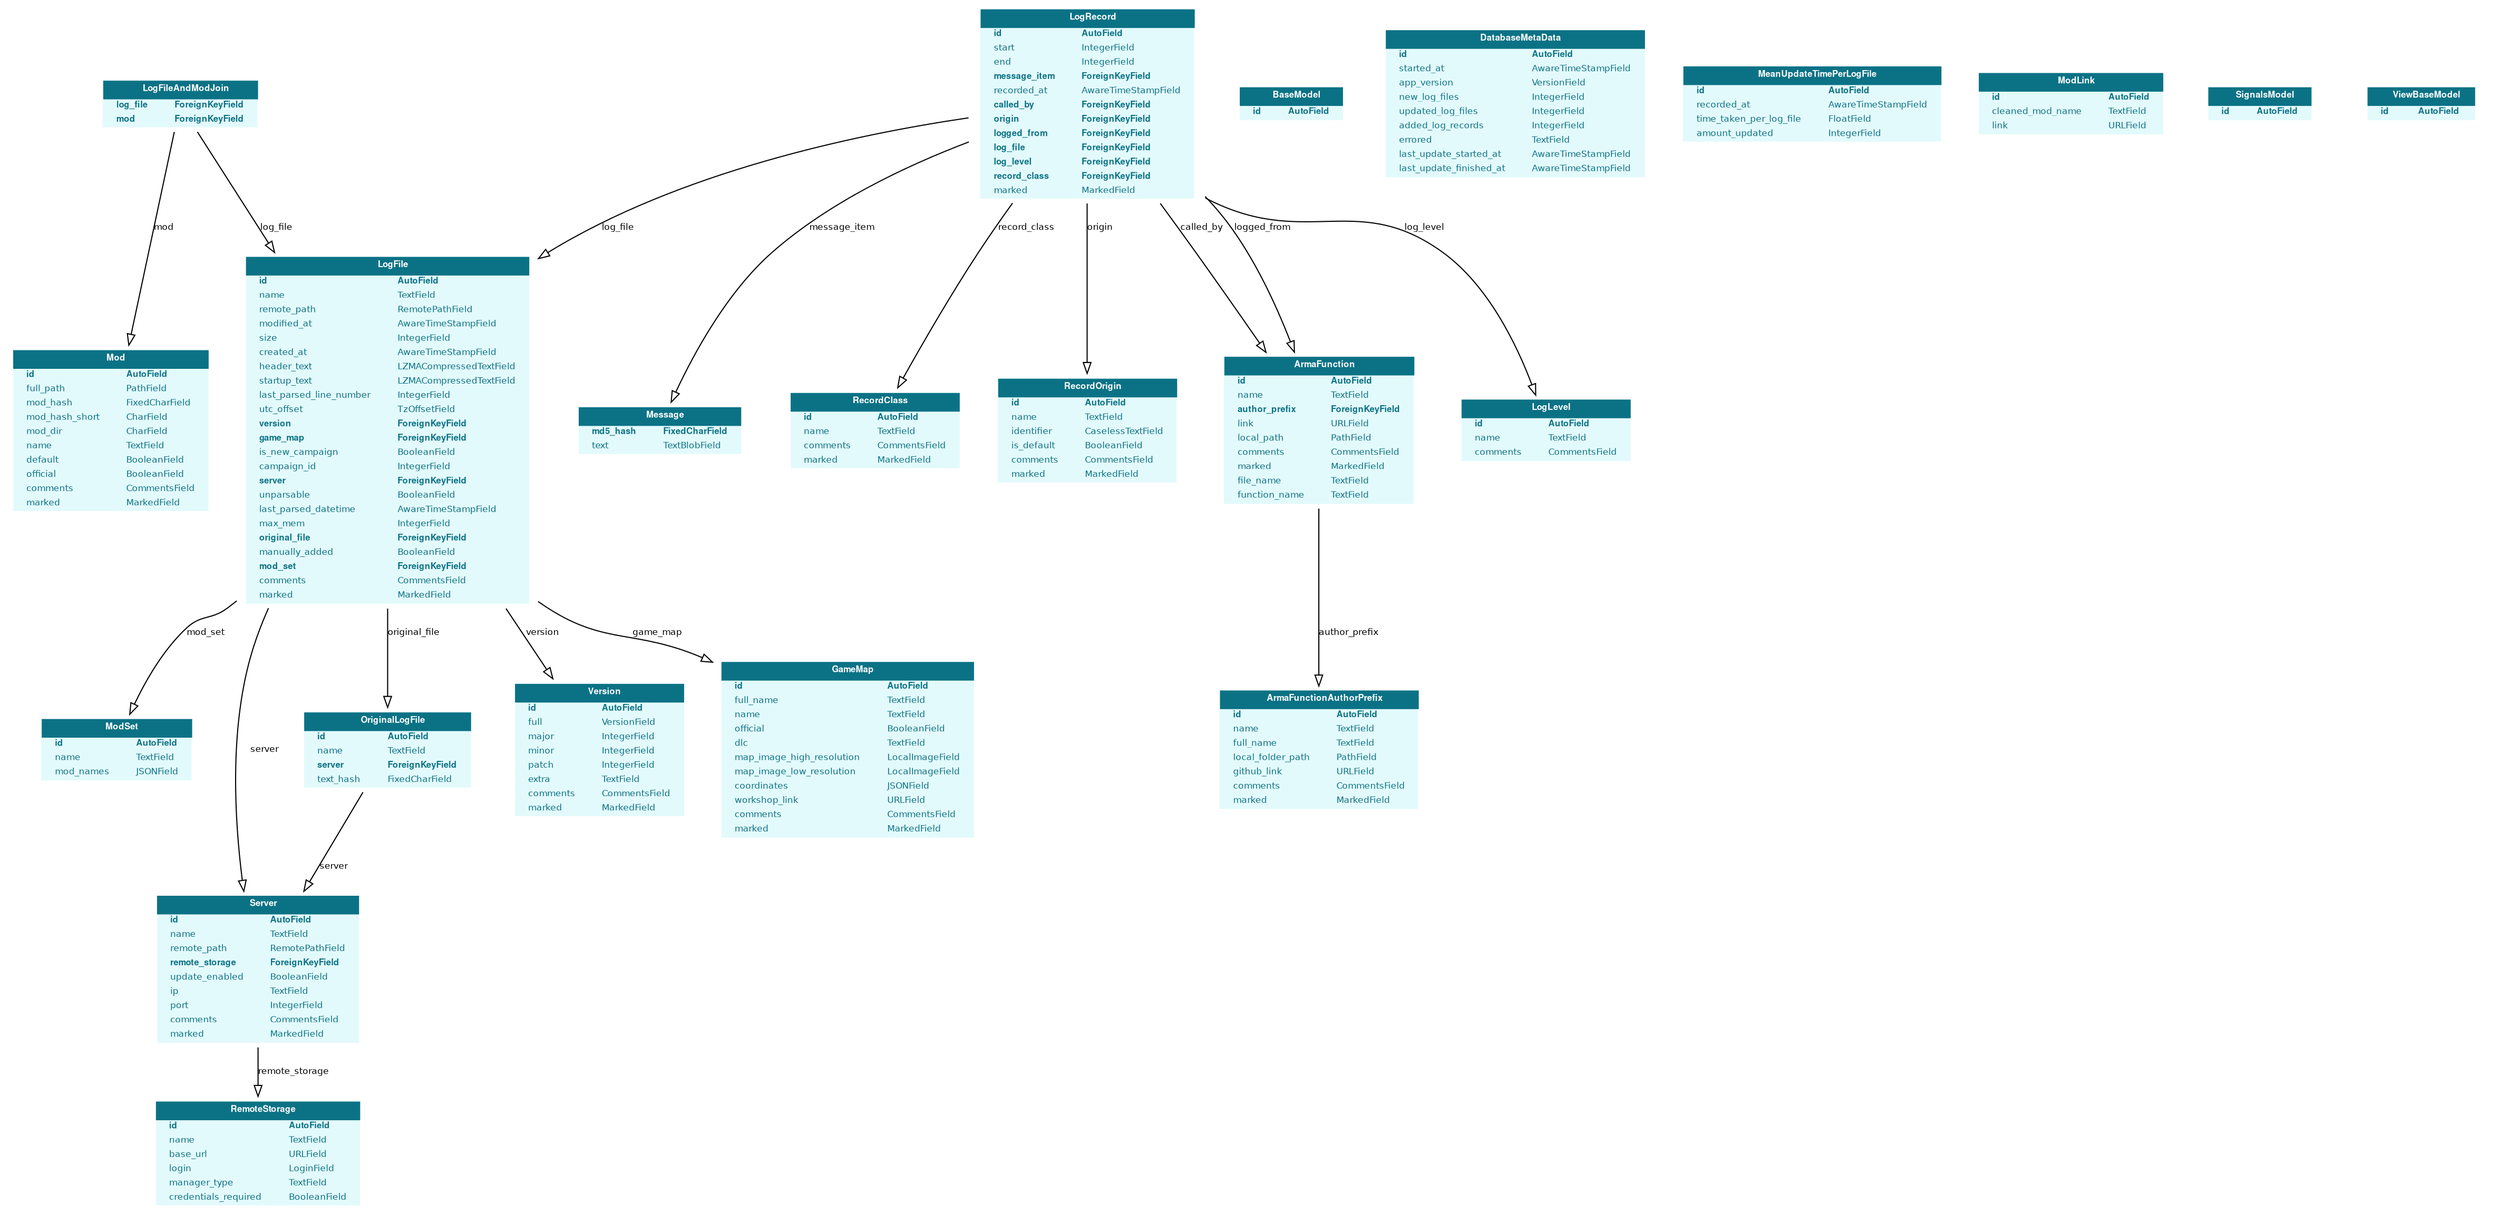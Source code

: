 digraph peewee_models {
	graph [bb="0,0,2175.5,1098",
		fontname=Helvetica,
		fontsize=8,
		splines=true
	];
	node [fontname=Helvetica,
		fontsize=8,
		label="\N",
		shape=plaintext
	];
	edge [fontname=Helvetica,
		fontsize=8
	];
	ArmaFunction	[height=1.9722,
		label=<
    <TABLE BGCOLOR="#e3fafc" BORDER="0" CELLBORDER="0" CELLSPACING="0">
    <TR><TD COLSPAN="2" CELLPADDING="4" ALIGN="CENTER" BGCOLOR="#0b7285">
    <FONT FACE="Helvetica Bold" COLOR="white">
    ArmaFunction
    </FONT></TD></TR>
    
    <TR><TD ALIGN="LEFT" BORDER="0">
    <FONT COLOR="#0b7285" FACE="Helvetica Bold">id</FONT>
    </TD><TD ALIGN="LEFT">
    <FONT COLOR="#0b7285" FACE="Helvetica Bold">AutoField</FONT>
    </TD></TR>
    <TR><TD ALIGN="LEFT" BORDER="0">
    <FONT COLOR="#0b7285" FACE="Helvetica">name</FONT>
    </TD><TD ALIGN="LEFT">
    <FONT COLOR="#0b7285" FACE="Helvetica">TextField</FONT>
    </TD></TR>
    <TR><TD ALIGN="LEFT" BORDER="0">
    <FONT COLOR="#0b7285" FACE="Helvetica Bold">author_prefix</FONT>
    </TD><TD ALIGN="LEFT">
    <FONT COLOR="#0b7285" FACE="Helvetica Bold">ForeignKeyField</FONT>
    </TD></TR>
    <TR><TD ALIGN="LEFT" BORDER="0">
    <FONT COLOR="#0b7285" FACE="Helvetica">link</FONT>
    </TD><TD ALIGN="LEFT">
    <FONT COLOR="#0b7285" FACE="Helvetica">URLField</FONT>
    </TD></TR>
    <TR><TD ALIGN="LEFT" BORDER="0">
    <FONT COLOR="#0b7285" FACE="Helvetica">local_path</FONT>
    </TD><TD ALIGN="LEFT">
    <FONT COLOR="#0b7285" FACE="Helvetica">PathField</FONT>
    </TD></TR>
    <TR><TD ALIGN="LEFT" BORDER="0">
    <FONT COLOR="#0b7285" FACE="Helvetica">comments</FONT>
    </TD><TD ALIGN="LEFT">
    <FONT COLOR="#0b7285" FACE="Helvetica">CommentsField</FONT>
    </TD></TR>
    <TR><TD ALIGN="LEFT" BORDER="0">
    <FONT COLOR="#0b7285" FACE="Helvetica">marked</FONT>
    </TD><TD ALIGN="LEFT">
    <FONT COLOR="#0b7285" FACE="Helvetica">MarkedField</FONT>
    </TD></TR>
    <TR><TD ALIGN="LEFT" BORDER="0">
    <FONT COLOR="#0b7285" FACE="Helvetica">file_name</FONT>
    </TD><TD ALIGN="LEFT">
    <FONT COLOR="#0b7285" FACE="Helvetica">TextField</FONT>
    </TD></TR>
    <TR><TD ALIGN="LEFT" BORDER="0">
    <FONT COLOR="#0b7285" FACE="Helvetica">function_name</FONT>
    </TD><TD ALIGN="LEFT">
    <FONT COLOR="#0b7285" FACE="Helvetica">TextField</FONT>
    </TD></TR>
    </TABLE>
>,
		pos="1140,710",
		width=2.875];
	ArmaFunctionAuthorPrefix	[height=1.6111,
		label=<
    <TABLE BGCOLOR="#e3fafc" BORDER="0" CELLBORDER="0" CELLSPACING="0">
    <TR><TD COLSPAN="2" CELLPADDING="4" ALIGN="CENTER" BGCOLOR="#0b7285">
    <FONT FACE="Helvetica Bold" COLOR="white">
    ArmaFunctionAuthorPrefix
    </FONT></TD></TR>
    
    <TR><TD ALIGN="LEFT" BORDER="0">
    <FONT COLOR="#0b7285" FACE="Helvetica Bold">id</FONT>
    </TD><TD ALIGN="LEFT">
    <FONT COLOR="#0b7285" FACE="Helvetica Bold">AutoField</FONT>
    </TD></TR>
    <TR><TD ALIGN="LEFT" BORDER="0">
    <FONT COLOR="#0b7285" FACE="Helvetica">name</FONT>
    </TD><TD ALIGN="LEFT">
    <FONT COLOR="#0b7285" FACE="Helvetica">TextField</FONT>
    </TD></TR>
    <TR><TD ALIGN="LEFT" BORDER="0">
    <FONT COLOR="#0b7285" FACE="Helvetica">full_name</FONT>
    </TD><TD ALIGN="LEFT">
    <FONT COLOR="#0b7285" FACE="Helvetica">TextField</FONT>
    </TD></TR>
    <TR><TD ALIGN="LEFT" BORDER="0">
    <FONT COLOR="#0b7285" FACE="Helvetica">local_folder_path</FONT>
    </TD><TD ALIGN="LEFT">
    <FONT COLOR="#0b7285" FACE="Helvetica">PathField</FONT>
    </TD></TR>
    <TR><TD ALIGN="LEFT" BORDER="0">
    <FONT COLOR="#0b7285" FACE="Helvetica">github_link</FONT>
    </TD><TD ALIGN="LEFT">
    <FONT COLOR="#0b7285" FACE="Helvetica">URLField</FONT>
    </TD></TR>
    <TR><TD ALIGN="LEFT" BORDER="0">
    <FONT COLOR="#0b7285" FACE="Helvetica">comments</FONT>
    </TD><TD ALIGN="LEFT">
    <FONT COLOR="#0b7285" FACE="Helvetica">CommentsField</FONT>
    </TD></TR>
    <TR><TD ALIGN="LEFT" BORDER="0">
    <FONT COLOR="#0b7285" FACE="Helvetica">marked</FONT>
    </TD><TD ALIGN="LEFT">
    <FONT COLOR="#0b7285" FACE="Helvetica">MarkedField</FONT>
    </TD></TR>
    </TABLE>
>,
		pos="1140,419",
		width=2.5556];
	ArmaFunction -> ArmaFunctionAuthorPrefix	[arrowhead=empty,
		arrowtail=none,
		dir=both,
		label=author_prefix,
		lp="1164.5,525.5",
		pos="e,1140,477.04 1140,638.67 1140,592.54 1140,532.57 1140,487.1"];
	BaseModel	[height=0.52778,
		label=<
    <TABLE BGCOLOR="#e3fafc" BORDER="0" CELLBORDER="0" CELLSPACING="0">
    <TR><TD COLSPAN="2" CELLPADDING="4" ALIGN="CENTER" BGCOLOR="#0b7285">
    <FONT FACE="Helvetica Bold" COLOR="white">
    BaseModel
    </FONT></TD></TR>
    
    <TR><TD ALIGN="LEFT" BORDER="0">
    <FONT COLOR="#0b7285" FACE="Helvetica Bold">id</FONT>
    </TD><TD ALIGN="LEFT">
    <FONT COLOR="#0b7285" FACE="Helvetica Bold">AutoField</FONT>
    </TD></TR>
    </TABLE>
>,
		pos="1120,1007.5",
		width=1.6667];
	DatabaseMetaData	[height=1.9722,
		label=<
    <TABLE BGCOLOR="#e3fafc" BORDER="0" CELLBORDER="0" CELLSPACING="0">
    <TR><TD COLSPAN="2" CELLPADDING="4" ALIGN="CENTER" BGCOLOR="#0b7285">
    <FONT FACE="Helvetica Bold" COLOR="white">
    DatabaseMetaData
    </FONT></TD></TR>
    
    <TR><TD ALIGN="LEFT" BORDER="0">
    <FONT COLOR="#0b7285" FACE="Helvetica Bold">id</FONT>
    </TD><TD ALIGN="LEFT">
    <FONT COLOR="#0b7285" FACE="Helvetica Bold">AutoField</FONT>
    </TD></TR>
    <TR><TD ALIGN="LEFT" BORDER="0">
    <FONT COLOR="#0b7285" FACE="Helvetica">started_at</FONT>
    </TD><TD ALIGN="LEFT">
    <FONT COLOR="#0b7285" FACE="Helvetica">AwareTimeStampField</FONT>
    </TD></TR>
    <TR><TD ALIGN="LEFT" BORDER="0">
    <FONT COLOR="#0b7285" FACE="Helvetica">app_version</FONT>
    </TD><TD ALIGN="LEFT">
    <FONT COLOR="#0b7285" FACE="Helvetica">VersionField</FONT>
    </TD></TR>
    <TR><TD ALIGN="LEFT" BORDER="0">
    <FONT COLOR="#0b7285" FACE="Helvetica">new_log_files</FONT>
    </TD><TD ALIGN="LEFT">
    <FONT COLOR="#0b7285" FACE="Helvetica">IntegerField</FONT>
    </TD></TR>
    <TR><TD ALIGN="LEFT" BORDER="0">
    <FONT COLOR="#0b7285" FACE="Helvetica">updated_log_files</FONT>
    </TD><TD ALIGN="LEFT">
    <FONT COLOR="#0b7285" FACE="Helvetica">IntegerField</FONT>
    </TD></TR>
    <TR><TD ALIGN="LEFT" BORDER="0">
    <FONT COLOR="#0b7285" FACE="Helvetica">added_log_records</FONT>
    </TD><TD ALIGN="LEFT">
    <FONT COLOR="#0b7285" FACE="Helvetica">IntegerField</FONT>
    </TD></TR>
    <TR><TD ALIGN="LEFT" BORDER="0">
    <FONT COLOR="#0b7285" FACE="Helvetica">errored</FONT>
    </TD><TD ALIGN="LEFT">
    <FONT COLOR="#0b7285" FACE="Helvetica">TextField</FONT>
    </TD></TR>
    <TR><TD ALIGN="LEFT" BORDER="0">
    <FONT COLOR="#0b7285" FACE="Helvetica">last_update_started_at</FONT>
    </TD><TD ALIGN="LEFT">
    <FONT COLOR="#0b7285" FACE="Helvetica">AwareTimeStampField</FONT>
    </TD></TR>
    <TR><TD ALIGN="LEFT" BORDER="0">
    <FONT COLOR="#0b7285" FACE="Helvetica">last_update_finished_at</FONT>
    </TD><TD ALIGN="LEFT">
    <FONT COLOR="#0b7285" FACE="Helvetica">AwareTimeStampField</FONT>
    </TD></TR>
    </TABLE>
>,
		pos="1315,1007.5",
		width=3.2361];
	GameMap	[height=2.3333,
		label=<
    <TABLE BGCOLOR="#e3fafc" BORDER="0" CELLBORDER="0" CELLSPACING="0">
    <TR><TD COLSPAN="2" CELLPADDING="4" ALIGN="CENTER" BGCOLOR="#0b7285">
    <FONT FACE="Helvetica Bold" COLOR="white">
    GameMap
    </FONT></TD></TR>
    
    <TR><TD ALIGN="LEFT" BORDER="0">
    <FONT COLOR="#0b7285" FACE="Helvetica Bold">id</FONT>
    </TD><TD ALIGN="LEFT">
    <FONT COLOR="#0b7285" FACE="Helvetica Bold">AutoField</FONT>
    </TD></TR>
    <TR><TD ALIGN="LEFT" BORDER="0">
    <FONT COLOR="#0b7285" FACE="Helvetica">full_name</FONT>
    </TD><TD ALIGN="LEFT">
    <FONT COLOR="#0b7285" FACE="Helvetica">TextField</FONT>
    </TD></TR>
    <TR><TD ALIGN="LEFT" BORDER="0">
    <FONT COLOR="#0b7285" FACE="Helvetica">name</FONT>
    </TD><TD ALIGN="LEFT">
    <FONT COLOR="#0b7285" FACE="Helvetica">TextField</FONT>
    </TD></TR>
    <TR><TD ALIGN="LEFT" BORDER="0">
    <FONT COLOR="#0b7285" FACE="Helvetica">official</FONT>
    </TD><TD ALIGN="LEFT">
    <FONT COLOR="#0b7285" FACE="Helvetica">BooleanField</FONT>
    </TD></TR>
    <TR><TD ALIGN="LEFT" BORDER="0">
    <FONT COLOR="#0b7285" FACE="Helvetica">dlc</FONT>
    </TD><TD ALIGN="LEFT">
    <FONT COLOR="#0b7285" FACE="Helvetica">TextField</FONT>
    </TD></TR>
    <TR><TD ALIGN="LEFT" BORDER="0">
    <FONT COLOR="#0b7285" FACE="Helvetica">map_image_high_resolution</FONT>
    </TD><TD ALIGN="LEFT">
    <FONT COLOR="#0b7285" FACE="Helvetica">LocalImageField</FONT>
    </TD></TR>
    <TR><TD ALIGN="LEFT" BORDER="0">
    <FONT COLOR="#0b7285" FACE="Helvetica">map_image_low_resolution</FONT>
    </TD><TD ALIGN="LEFT">
    <FONT COLOR="#0b7285" FACE="Helvetica">LocalImageField</FONT>
    </TD></TR>
    <TR><TD ALIGN="LEFT" BORDER="0">
    <FONT COLOR="#0b7285" FACE="Helvetica">coordinates</FONT>
    </TD><TD ALIGN="LEFT">
    <FONT COLOR="#0b7285" FACE="Helvetica">JSONField</FONT>
    </TD></TR>
    <TR><TD ALIGN="LEFT" BORDER="0">
    <FONT COLOR="#0b7285" FACE="Helvetica">workshop_link</FONT>
    </TD><TD ALIGN="LEFT">
    <FONT COLOR="#0b7285" FACE="Helvetica">URLField</FONT>
    </TD></TR>
    <TR><TD ALIGN="LEFT" BORDER="0">
    <FONT COLOR="#0b7285" FACE="Helvetica">comments</FONT>
    </TD><TD ALIGN="LEFT">
    <FONT COLOR="#0b7285" FACE="Helvetica">CommentsField</FONT>
    </TD></TR>
    <TR><TD ALIGN="LEFT" BORDER="0">
    <FONT COLOR="#0b7285" FACE="Helvetica">marked</FONT>
    </TD><TD ALIGN="LEFT">
    <FONT COLOR="#0b7285" FACE="Helvetica">MarkedField</FONT>
    </TD></TR>
    </TABLE>
>,
		pos="719,419",
		width=3.0833];
	LogFile	[height=4.5,
		label=<
    <TABLE BGCOLOR="#e3fafc" BORDER="0" CELLBORDER="0" CELLSPACING="0">
    <TR><TD COLSPAN="2" CELLPADDING="4" ALIGN="CENTER" BGCOLOR="#0b7285">
    <FONT FACE="Helvetica Bold" COLOR="white">
    LogFile
    </FONT></TD></TR>
    
    <TR><TD ALIGN="LEFT" BORDER="0">
    <FONT COLOR="#0b7285" FACE="Helvetica Bold">id</FONT>
    </TD><TD ALIGN="LEFT">
    <FONT COLOR="#0b7285" FACE="Helvetica Bold">AutoField</FONT>
    </TD></TR>
    <TR><TD ALIGN="LEFT" BORDER="0">
    <FONT COLOR="#0b7285" FACE="Helvetica">name</FONT>
    </TD><TD ALIGN="LEFT">
    <FONT COLOR="#0b7285" FACE="Helvetica">TextField</FONT>
    </TD></TR>
    <TR><TD ALIGN="LEFT" BORDER="0">
    <FONT COLOR="#0b7285" FACE="Helvetica">remote_path</FONT>
    </TD><TD ALIGN="LEFT">
    <FONT COLOR="#0b7285" FACE="Helvetica">RemotePathField</FONT>
    </TD></TR>
    <TR><TD ALIGN="LEFT" BORDER="0">
    <FONT COLOR="#0b7285" FACE="Helvetica">modified_at</FONT>
    </TD><TD ALIGN="LEFT">
    <FONT COLOR="#0b7285" FACE="Helvetica">AwareTimeStampField</FONT>
    </TD></TR>
    <TR><TD ALIGN="LEFT" BORDER="0">
    <FONT COLOR="#0b7285" FACE="Helvetica">size</FONT>
    </TD><TD ALIGN="LEFT">
    <FONT COLOR="#0b7285" FACE="Helvetica">IntegerField</FONT>
    </TD></TR>
    <TR><TD ALIGN="LEFT" BORDER="0">
    <FONT COLOR="#0b7285" FACE="Helvetica">created_at</FONT>
    </TD><TD ALIGN="LEFT">
    <FONT COLOR="#0b7285" FACE="Helvetica">AwareTimeStampField</FONT>
    </TD></TR>
    <TR><TD ALIGN="LEFT" BORDER="0">
    <FONT COLOR="#0b7285" FACE="Helvetica">header_text</FONT>
    </TD><TD ALIGN="LEFT">
    <FONT COLOR="#0b7285" FACE="Helvetica">LZMACompressedTextField</FONT>
    </TD></TR>
    <TR><TD ALIGN="LEFT" BORDER="0">
    <FONT COLOR="#0b7285" FACE="Helvetica">startup_text</FONT>
    </TD><TD ALIGN="LEFT">
    <FONT COLOR="#0b7285" FACE="Helvetica">LZMACompressedTextField</FONT>
    </TD></TR>
    <TR><TD ALIGN="LEFT" BORDER="0">
    <FONT COLOR="#0b7285" FACE="Helvetica">last_parsed_line_number</FONT>
    </TD><TD ALIGN="LEFT">
    <FONT COLOR="#0b7285" FACE="Helvetica">IntegerField</FONT>
    </TD></TR>
    <TR><TD ALIGN="LEFT" BORDER="0">
    <FONT COLOR="#0b7285" FACE="Helvetica">utc_offset</FONT>
    </TD><TD ALIGN="LEFT">
    <FONT COLOR="#0b7285" FACE="Helvetica">TzOffsetField</FONT>
    </TD></TR>
    <TR><TD ALIGN="LEFT" BORDER="0">
    <FONT COLOR="#0b7285" FACE="Helvetica Bold">version</FONT>
    </TD><TD ALIGN="LEFT">
    <FONT COLOR="#0b7285" FACE="Helvetica Bold">ForeignKeyField</FONT>
    </TD></TR>
    <TR><TD ALIGN="LEFT" BORDER="0">
    <FONT COLOR="#0b7285" FACE="Helvetica Bold">game_map</FONT>
    </TD><TD ALIGN="LEFT">
    <FONT COLOR="#0b7285" FACE="Helvetica Bold">ForeignKeyField</FONT>
    </TD></TR>
    <TR><TD ALIGN="LEFT" BORDER="0">
    <FONT COLOR="#0b7285" FACE="Helvetica">is_new_campaign</FONT>
    </TD><TD ALIGN="LEFT">
    <FONT COLOR="#0b7285" FACE="Helvetica">BooleanField</FONT>
    </TD></TR>
    <TR><TD ALIGN="LEFT" BORDER="0">
    <FONT COLOR="#0b7285" FACE="Helvetica">campaign_id</FONT>
    </TD><TD ALIGN="LEFT">
    <FONT COLOR="#0b7285" FACE="Helvetica">IntegerField</FONT>
    </TD></TR>
    <TR><TD ALIGN="LEFT" BORDER="0">
    <FONT COLOR="#0b7285" FACE="Helvetica Bold">server</FONT>
    </TD><TD ALIGN="LEFT">
    <FONT COLOR="#0b7285" FACE="Helvetica Bold">ForeignKeyField</FONT>
    </TD></TR>
    <TR><TD ALIGN="LEFT" BORDER="0">
    <FONT COLOR="#0b7285" FACE="Helvetica">unparsable</FONT>
    </TD><TD ALIGN="LEFT">
    <FONT COLOR="#0b7285" FACE="Helvetica">BooleanField</FONT>
    </TD></TR>
    <TR><TD ALIGN="LEFT" BORDER="0">
    <FONT COLOR="#0b7285" FACE="Helvetica">last_parsed_datetime</FONT>
    </TD><TD ALIGN="LEFT">
    <FONT COLOR="#0b7285" FACE="Helvetica">AwareTimeStampField</FONT>
    </TD></TR>
    <TR><TD ALIGN="LEFT" BORDER="0">
    <FONT COLOR="#0b7285" FACE="Helvetica">max_mem</FONT>
    </TD><TD ALIGN="LEFT">
    <FONT COLOR="#0b7285" FACE="Helvetica">IntegerField</FONT>
    </TD></TR>
    <TR><TD ALIGN="LEFT" BORDER="0">
    <FONT COLOR="#0b7285" FACE="Helvetica Bold">original_file</FONT>
    </TD><TD ALIGN="LEFT">
    <FONT COLOR="#0b7285" FACE="Helvetica Bold">ForeignKeyField</FONT>
    </TD></TR>
    <TR><TD ALIGN="LEFT" BORDER="0">
    <FONT COLOR="#0b7285" FACE="Helvetica">manually_added</FONT>
    </TD><TD ALIGN="LEFT">
    <FONT COLOR="#0b7285" FACE="Helvetica">BooleanField</FONT>
    </TD></TR>
    <TR><TD ALIGN="LEFT" BORDER="0">
    <FONT COLOR="#0b7285" FACE="Helvetica Bold">mod_set</FONT>
    </TD><TD ALIGN="LEFT">
    <FONT COLOR="#0b7285" FACE="Helvetica Bold">ForeignKeyField</FONT>
    </TD></TR>
    <TR><TD ALIGN="LEFT" BORDER="0">
    <FONT COLOR="#0b7285" FACE="Helvetica">comments</FONT>
    </TD><TD ALIGN="LEFT">
    <FONT COLOR="#0b7285" FACE="Helvetica">CommentsField</FONT>
    </TD></TR>
    <TR><TD ALIGN="LEFT" BORDER="0">
    <FONT COLOR="#0b7285" FACE="Helvetica">marked</FONT>
    </TD><TD ALIGN="LEFT">
    <FONT COLOR="#0b7285" FACE="Helvetica">MarkedField</FONT>
    </TD></TR>
    </TABLE>
>,
		pos="326,710",
		width=3.5417];
	LogFile -> GameMap	[arrowhead=empty,
		arrowtail=none,
		dir=both,
		label=game_map,
		lp="560,525.5",
		pos="e,607.86,498.41 453.51,554.73 456.64,552.4 459.8,550.15 463,548 513.23,514.17 539.39,529.68 598.49,502.88"];
	ModSet	[height=0.88889,
		label=<
    <TABLE BGCOLOR="#e3fafc" BORDER="0" CELLBORDER="0" CELLSPACING="0">
    <TR><TD COLSPAN="2" CELLPADDING="4" ALIGN="CENTER" BGCOLOR="#0b7285">
    <FONT FACE="Helvetica Bold" COLOR="white">
    ModSet
    </FONT></TD></TR>
    
    <TR><TD ALIGN="LEFT" BORDER="0">
    <FONT COLOR="#0b7285" FACE="Helvetica Bold">id</FONT>
    </TD><TD ALIGN="LEFT">
    <FONT COLOR="#0b7285" FACE="Helvetica Bold">AutoField</FONT>
    </TD></TR>
    <TR><TD ALIGN="LEFT" BORDER="0">
    <FONT COLOR="#0b7285" FACE="Helvetica">name</FONT>
    </TD><TD ALIGN="LEFT">
    <FONT COLOR="#0b7285" FACE="Helvetica">TextField</FONT>
    </TD></TR>
    <TR><TD ALIGN="LEFT" BORDER="0">
    <FONT COLOR="#0b7285" FACE="Helvetica">mod_names</FONT>
    </TD><TD ALIGN="LEFT">
    <FONT COLOR="#0b7285" FACE="Helvetica">JSONField</FONT>
    </TD></TR>
    </TABLE>
>,
		pos="80,419",
		width=2.1389];
	LogFile -> ModSet	[arrowhead=empty,
		arrowtail=none,
		dir=both,
		label=mod_set,
		lp="163.5,525.5",
		pos="e,92.936,451.07 198.2,555.14 195.16,552.68 192.09,550.3 189,548 173.03,536.12 163.02,543.05 148,530 126.1,510.97 108.99,483.13 97.407,\
460.22"];
	OriginalLogFile	[height=1.0694,
		label=<
    <TABLE BGCOLOR="#e3fafc" BORDER="0" CELLBORDER="0" CELLSPACING="0">
    <TR><TD COLSPAN="2" CELLPADDING="4" ALIGN="CENTER" BGCOLOR="#0b7285">
    <FONT FACE="Helvetica Bold" COLOR="white">
    OriginalLogFile
    </FONT></TD></TR>
    
    <TR><TD ALIGN="LEFT" BORDER="0">
    <FONT COLOR="#0b7285" FACE="Helvetica Bold">id</FONT>
    </TD><TD ALIGN="LEFT">
    <FONT COLOR="#0b7285" FACE="Helvetica Bold">AutoField</FONT>
    </TD></TR>
    <TR><TD ALIGN="LEFT" BORDER="0">
    <FONT COLOR="#0b7285" FACE="Helvetica">name</FONT>
    </TD><TD ALIGN="LEFT">
    <FONT COLOR="#0b7285" FACE="Helvetica">TextField</FONT>
    </TD></TR>
    <TR><TD ALIGN="LEFT" BORDER="0">
    <FONT COLOR="#0b7285" FACE="Helvetica Bold">server</FONT>
    </TD><TD ALIGN="LEFT">
    <FONT COLOR="#0b7285" FACE="Helvetica Bold">ForeignKeyField</FONT>
    </TD></TR>
    <TR><TD ALIGN="LEFT" BORDER="0">
    <FONT COLOR="#0b7285" FACE="Helvetica">text_hash</FONT>
    </TD><TD ALIGN="LEFT">
    <FONT COLOR="#0b7285" FACE="Helvetica">FixedCharField</FONT>
    </TD></TR>
    </TABLE>
>,
		pos="326,419",
		width=2.5];
	LogFile -> OriginalLogFile	[arrowhead=empty,
		arrowtail=none,
		dir=both,
		label=original_file,
		lp="346.5,525.5",
		pos="e,326,457.6 326,547.6 326,518.47 326,490.27 326,467.82"];
	Server	[height=1.9722,
		label=<
    <TABLE BGCOLOR="#e3fafc" BORDER="0" CELLBORDER="0" CELLSPACING="0">
    <TR><TD COLSPAN="2" CELLPADDING="4" ALIGN="CENTER" BGCOLOR="#0b7285">
    <FONT FACE="Helvetica Bold" COLOR="white">
    Server
    </FONT></TD></TR>
    
    <TR><TD ALIGN="LEFT" BORDER="0">
    <FONT COLOR="#0b7285" FACE="Helvetica Bold">id</FONT>
    </TD><TD ALIGN="LEFT">
    <FONT COLOR="#0b7285" FACE="Helvetica Bold">AutoField</FONT>
    </TD></TR>
    <TR><TD ALIGN="LEFT" BORDER="0">
    <FONT COLOR="#0b7285" FACE="Helvetica">name</FONT>
    </TD><TD ALIGN="LEFT">
    <FONT COLOR="#0b7285" FACE="Helvetica">TextField</FONT>
    </TD></TR>
    <TR><TD ALIGN="LEFT" BORDER="0">
    <FONT COLOR="#0b7285" FACE="Helvetica">remote_path</FONT>
    </TD><TD ALIGN="LEFT">
    <FONT COLOR="#0b7285" FACE="Helvetica">RemotePathField</FONT>
    </TD></TR>
    <TR><TD ALIGN="LEFT" BORDER="0">
    <FONT COLOR="#0b7285" FACE="Helvetica Bold">remote_storage</FONT>
    </TD><TD ALIGN="LEFT">
    <FONT COLOR="#0b7285" FACE="Helvetica Bold">ForeignKeyField</FONT>
    </TD></TR>
    <TR><TD ALIGN="LEFT" BORDER="0">
    <FONT COLOR="#0b7285" FACE="Helvetica">update_enabled</FONT>
    </TD><TD ALIGN="LEFT">
    <FONT COLOR="#0b7285" FACE="Helvetica">BooleanField</FONT>
    </TD></TR>
    <TR><TD ALIGN="LEFT" BORDER="0">
    <FONT COLOR="#0b7285" FACE="Helvetica">ip</FONT>
    </TD><TD ALIGN="LEFT">
    <FONT COLOR="#0b7285" FACE="Helvetica">TextField</FONT>
    </TD></TR>
    <TR><TD ALIGN="LEFT" BORDER="0">
    <FONT COLOR="#0b7285" FACE="Helvetica">port</FONT>
    </TD><TD ALIGN="LEFT">
    <FONT COLOR="#0b7285" FACE="Helvetica">IntegerField</FONT>
    </TD></TR>
    <TR><TD ALIGN="LEFT" BORDER="0">
    <FONT COLOR="#0b7285" FACE="Helvetica">comments</FONT>
    </TD><TD ALIGN="LEFT">
    <FONT COLOR="#0b7285" FACE="Helvetica">CommentsField</FONT>
    </TD></TR>
    <TR><TD ALIGN="LEFT" BORDER="0">
    <FONT COLOR="#0b7285" FACE="Helvetica">marked</FONT>
    </TD><TD ALIGN="LEFT">
    <FONT COLOR="#0b7285" FACE="Helvetica">MarkedField</FONT>
    </TD></TR>
    </TABLE>
>,
		pos="209,219",
		width=3.0417];
	LogFile -> Server	[arrowhead=empty,
		arrowtail=none,
		dir=both,
		label=server,
		lp="214.5,419",
		pos="e,196.08,290.01 218.36,547.93 211.81,533.17 206.19,518.08 202,503 183.51,436.44 187.44,357.65 194.74,300.13"];
	Version	[height=1.7917,
		label=<
    <TABLE BGCOLOR="#e3fafc" BORDER="0" CELLBORDER="0" CELLSPACING="0">
    <TR><TD COLSPAN="2" CELLPADDING="4" ALIGN="CENTER" BGCOLOR="#0b7285">
    <FONT FACE="Helvetica Bold" COLOR="white">
    Version
    </FONT></TD></TR>
    
    <TR><TD ALIGN="LEFT" BORDER="0">
    <FONT COLOR="#0b7285" FACE="Helvetica Bold">id</FONT>
    </TD><TD ALIGN="LEFT">
    <FONT COLOR="#0b7285" FACE="Helvetica Bold">AutoField</FONT>
    </TD></TR>
    <TR><TD ALIGN="LEFT" BORDER="0">
    <FONT COLOR="#0b7285" FACE="Helvetica">full</FONT>
    </TD><TD ALIGN="LEFT">
    <FONT COLOR="#0b7285" FACE="Helvetica">VersionField</FONT>
    </TD></TR>
    <TR><TD ALIGN="LEFT" BORDER="0">
    <FONT COLOR="#0b7285" FACE="Helvetica">major</FONT>
    </TD><TD ALIGN="LEFT">
    <FONT COLOR="#0b7285" FACE="Helvetica">IntegerField</FONT>
    </TD></TR>
    <TR><TD ALIGN="LEFT" BORDER="0">
    <FONT COLOR="#0b7285" FACE="Helvetica">minor</FONT>
    </TD><TD ALIGN="LEFT">
    <FONT COLOR="#0b7285" FACE="Helvetica">IntegerField</FONT>
    </TD></TR>
    <TR><TD ALIGN="LEFT" BORDER="0">
    <FONT COLOR="#0b7285" FACE="Helvetica">patch</FONT>
    </TD><TD ALIGN="LEFT">
    <FONT COLOR="#0b7285" FACE="Helvetica">IntegerField</FONT>
    </TD></TR>
    <TR><TD ALIGN="LEFT" BORDER="0">
    <FONT COLOR="#0b7285" FACE="Helvetica">extra</FONT>
    </TD><TD ALIGN="LEFT">
    <FONT COLOR="#0b7285" FACE="Helvetica">TextField</FONT>
    </TD></TR>
    <TR><TD ALIGN="LEFT" BORDER="0">
    <FONT COLOR="#0b7285" FACE="Helvetica">comments</FONT>
    </TD><TD ALIGN="LEFT">
    <FONT COLOR="#0b7285" FACE="Helvetica">CommentsField</FONT>
    </TD></TR>
    <TR><TD ALIGN="LEFT" BORDER="0">
    <FONT COLOR="#0b7285" FACE="Helvetica">marked</FONT>
    </TD><TD ALIGN="LEFT">
    <FONT COLOR="#0b7285" FACE="Helvetica">MarkedField</FONT>
    </TD></TR>
    </TABLE>
>,
		pos="512,419",
		width=2.1667];
	LogFile -> Version	[arrowhead=empty,
		arrowtail=none,
		dir=both,
		label=version,
		lp="461,525.5",
		pos="e,471.03,483.66 429.88,547.6 442.28,528.33 454.42,509.47 465.4,492.41"];
	LogFileAndModJoin	[height=0.70833,
		label=<
    <TABLE BGCOLOR="#e3fafc" BORDER="0" CELLBORDER="0" CELLSPACING="0">
    <TR><TD COLSPAN="2" CELLPADDING="4" ALIGN="CENTER" BGCOLOR="#0b7285">
    <FONT FACE="Helvetica Bold" COLOR="white">
    LogFileAndModJoin
    </FONT></TD></TR>
    
    <TR><TD ALIGN="LEFT" BORDER="0">
    <FONT COLOR="#0b7285" FACE="Helvetica Bold">log_file</FONT>
    </TD><TD ALIGN="LEFT">
    <FONT COLOR="#0b7285" FACE="Helvetica Bold">ForeignKeyField</FONT>
    </TD></TR>
    <TR><TD ALIGN="LEFT" BORDER="0">
    <FONT COLOR="#0b7285" FACE="Helvetica Bold">mod</FONT>
    </TD><TD ALIGN="LEFT">
    <FONT COLOR="#0b7285" FACE="Helvetica Bold">ForeignKeyField</FONT>
    </TD></TR>
    </TABLE>
>,
		pos="185,1007.5",
		width=2.4861];
	LogFileAndModJoin -> LogFile	[arrowhead=empty,
		arrowtail=none,
		dir=both,
		label=log_file,
		lp="252,894.5",
		pos="e,249.17,872.02 196.78,981.81 207.98,958.34 225.89,920.81 244.85,881.07"];
	Mod	[height=2.1528,
		label=<
    <TABLE BGCOLOR="#e3fafc" BORDER="0" CELLBORDER="0" CELLSPACING="0">
    <TR><TD COLSPAN="2" CELLPADDING="4" ALIGN="CENTER" BGCOLOR="#0b7285">
    <FONT FACE="Helvetica Bold" COLOR="white">
    Mod
    </FONT></TD></TR>
    
    <TR><TD ALIGN="LEFT" BORDER="0">
    <FONT COLOR="#0b7285" FACE="Helvetica Bold">id</FONT>
    </TD><TD ALIGN="LEFT">
    <FONT COLOR="#0b7285" FACE="Helvetica Bold">AutoField</FONT>
    </TD></TR>
    <TR><TD ALIGN="LEFT" BORDER="0">
    <FONT COLOR="#0b7285" FACE="Helvetica">full_path</FONT>
    </TD><TD ALIGN="LEFT">
    <FONT COLOR="#0b7285" FACE="Helvetica">PathField</FONT>
    </TD></TR>
    <TR><TD ALIGN="LEFT" BORDER="0">
    <FONT COLOR="#0b7285" FACE="Helvetica">mod_hash</FONT>
    </TD><TD ALIGN="LEFT">
    <FONT COLOR="#0b7285" FACE="Helvetica">FixedCharField</FONT>
    </TD></TR>
    <TR><TD ALIGN="LEFT" BORDER="0">
    <FONT COLOR="#0b7285" FACE="Helvetica">mod_hash_short</FONT>
    </TD><TD ALIGN="LEFT">
    <FONT COLOR="#0b7285" FACE="Helvetica">CharField</FONT>
    </TD></TR>
    <TR><TD ALIGN="LEFT" BORDER="0">
    <FONT COLOR="#0b7285" FACE="Helvetica">mod_dir</FONT>
    </TD><TD ALIGN="LEFT">
    <FONT COLOR="#0b7285" FACE="Helvetica">CharField</FONT>
    </TD></TR>
    <TR><TD ALIGN="LEFT" BORDER="0">
    <FONT COLOR="#0b7285" FACE="Helvetica">name</FONT>
    </TD><TD ALIGN="LEFT">
    <FONT COLOR="#0b7285" FACE="Helvetica">TextField</FONT>
    </TD></TR>
    <TR><TD ALIGN="LEFT" BORDER="0">
    <FONT COLOR="#0b7285" FACE="Helvetica">default</FONT>
    </TD><TD ALIGN="LEFT">
    <FONT COLOR="#0b7285" FACE="Helvetica">BooleanField</FONT>
    </TD></TR>
    <TR><TD ALIGN="LEFT" BORDER="0">
    <FONT COLOR="#0b7285" FACE="Helvetica">official</FONT>
    </TD><TD ALIGN="LEFT">
    <FONT COLOR="#0b7285" FACE="Helvetica">BooleanField</FONT>
    </TD></TR>
    <TR><TD ALIGN="LEFT" BORDER="0">
    <FONT COLOR="#0b7285" FACE="Helvetica">comments</FONT>
    </TD><TD ALIGN="LEFT">
    <FONT COLOR="#0b7285" FACE="Helvetica">CommentsField</FONT>
    </TD></TR>
    <TR><TD ALIGN="LEFT" BORDER="0">
    <FONT COLOR="#0b7285" FACE="Helvetica">marked</FONT>
    </TD><TD ALIGN="LEFT">
    <FONT COLOR="#0b7285" FACE="Helvetica">MarkedField</FONT>
    </TD></TR>
    </TABLE>
>,
		pos="90,710",
		width=2.5];
	LogFileAndModJoin -> Mod	[arrowhead=empty,
		arrowtail=none,
		dir=both,
		label=mod,
		lp="157,894.5",
		pos="e,114.62,787.58 177.06,981.81 164.15,941.64 137.98,860.26 117.69,797.14"];
	LogLevel	[height=0.88889,
		label=<
    <TABLE BGCOLOR="#e3fafc" BORDER="0" CELLBORDER="0" CELLSPACING="0">
    <TR><TD COLSPAN="2" CELLPADDING="4" ALIGN="CENTER" BGCOLOR="#0b7285">
    <FONT FACE="Helvetica Bold" COLOR="white">
    LogLevel
    </FONT></TD></TR>
    
    <TR><TD ALIGN="LEFT" BORDER="0">
    <FONT COLOR="#0b7285" FACE="Helvetica Bold">id</FONT>
    </TD><TD ALIGN="LEFT">
    <FONT COLOR="#0b7285" FACE="Helvetica Bold">AutoField</FONT>
    </TD></TR>
    <TR><TD ALIGN="LEFT" BORDER="0">
    <FONT COLOR="#0b7285" FACE="Helvetica">name</FONT>
    </TD><TD ALIGN="LEFT">
    <FONT COLOR="#0b7285" FACE="Helvetica">TextField</FONT>
    </TD></TR>
    <TR><TD ALIGN="LEFT" BORDER="0">
    <FONT COLOR="#0b7285" FACE="Helvetica">comments</FONT>
    </TD><TD ALIGN="LEFT">
    <FONT COLOR="#0b7285" FACE="Helvetica">CommentsField</FONT>
    </TD></TR>
    </TABLE>
>,
		pos="1340,710",
		width=2.1667];
	LogRecord	[height=2.5139,
		label=<
    <TABLE BGCOLOR="#e3fafc" BORDER="0" CELLBORDER="0" CELLSPACING="0">
    <TR><TD COLSPAN="2" CELLPADDING="4" ALIGN="CENTER" BGCOLOR="#0b7285">
    <FONT FACE="Helvetica Bold" COLOR="white">
    LogRecord
    </FONT></TD></TR>
    
    <TR><TD ALIGN="LEFT" BORDER="0">
    <FONT COLOR="#0b7285" FACE="Helvetica Bold">id</FONT>
    </TD><TD ALIGN="LEFT">
    <FONT COLOR="#0b7285" FACE="Helvetica Bold">AutoField</FONT>
    </TD></TR>
    <TR><TD ALIGN="LEFT" BORDER="0">
    <FONT COLOR="#0b7285" FACE="Helvetica">start</FONT>
    </TD><TD ALIGN="LEFT">
    <FONT COLOR="#0b7285" FACE="Helvetica">IntegerField</FONT>
    </TD></TR>
    <TR><TD ALIGN="LEFT" BORDER="0">
    <FONT COLOR="#0b7285" FACE="Helvetica">end</FONT>
    </TD><TD ALIGN="LEFT">
    <FONT COLOR="#0b7285" FACE="Helvetica">IntegerField</FONT>
    </TD></TR>
    <TR><TD ALIGN="LEFT" BORDER="0">
    <FONT COLOR="#0b7285" FACE="Helvetica Bold">message_item</FONT>
    </TD><TD ALIGN="LEFT">
    <FONT COLOR="#0b7285" FACE="Helvetica Bold">ForeignKeyField</FONT>
    </TD></TR>
    <TR><TD ALIGN="LEFT" BORDER="0">
    <FONT COLOR="#0b7285" FACE="Helvetica">recorded_at</FONT>
    </TD><TD ALIGN="LEFT">
    <FONT COLOR="#0b7285" FACE="Helvetica">AwareTimeStampField</FONT>
    </TD></TR>
    <TR><TD ALIGN="LEFT" BORDER="0">
    <FONT COLOR="#0b7285" FACE="Helvetica Bold">called_by</FONT>
    </TD><TD ALIGN="LEFT">
    <FONT COLOR="#0b7285" FACE="Helvetica Bold">ForeignKeyField</FONT>
    </TD></TR>
    <TR><TD ALIGN="LEFT" BORDER="0">
    <FONT COLOR="#0b7285" FACE="Helvetica Bold">origin</FONT>
    </TD><TD ALIGN="LEFT">
    <FONT COLOR="#0b7285" FACE="Helvetica Bold">ForeignKeyField</FONT>
    </TD></TR>
    <TR><TD ALIGN="LEFT" BORDER="0">
    <FONT COLOR="#0b7285" FACE="Helvetica Bold">logged_from</FONT>
    </TD><TD ALIGN="LEFT">
    <FONT COLOR="#0b7285" FACE="Helvetica Bold">ForeignKeyField</FONT>
    </TD></TR>
    <TR><TD ALIGN="LEFT" BORDER="0">
    <FONT COLOR="#0b7285" FACE="Helvetica Bold">log_file</FONT>
    </TD><TD ALIGN="LEFT">
    <FONT COLOR="#0b7285" FACE="Helvetica Bold">ForeignKeyField</FONT>
    </TD></TR>
    <TR><TD ALIGN="LEFT" BORDER="0">
    <FONT COLOR="#0b7285" FACE="Helvetica Bold">log_level</FONT>
    </TD><TD ALIGN="LEFT">
    <FONT COLOR="#0b7285" FACE="Helvetica Bold">ForeignKeyField</FONT>
    </TD></TR>
    <TR><TD ALIGN="LEFT" BORDER="0">
    <FONT COLOR="#0b7285" FACE="Helvetica Bold">record_class</FONT>
    </TD><TD ALIGN="LEFT">
    <FONT COLOR="#0b7285" FACE="Helvetica Bold">ForeignKeyField</FONT>
    </TD></TR>
    <TR><TD ALIGN="LEFT" BORDER="0">
    <FONT COLOR="#0b7285" FACE="Helvetica">marked</FONT>
    </TD><TD ALIGN="LEFT">
    <FONT COLOR="#0b7285" FACE="Helvetica">MarkedField</FONT>
    </TD></TR>
    </TABLE>
>,
		pos="934,1007.5",
		width=2.9861];
	LogRecord -> ArmaFunction	[arrowhead=empty,
		arrowtail=none,
		dir=both,
		label=called_by,
		lp="1029.5,894.5",
		pos="e,1091.1,781.22 996.65,916.64 1024.9,876.05 1058.1,828.55 1085.3,789.43"];
	LogRecord -> ArmaFunction	[arrowhead=empty,
		arrowtail=none,
		dir=both,
		label=logged_from,
		lp="1077,894.5",
		pos="e,1114.4,781.1 1036.8,916.73 1041.8,910.92 1046.6,905 1051,899 1075.3,866.04 1095.5,825.4 1110.5,790.35"];
	LogRecord -> LogFile	[arrowhead=empty,
		arrowtail=none,
		dir=both,
		label=log_file,
		lp="522,894.5",
		pos="e,453.84,865.78 826.09,993.91 725.53,978.15 574.73,943.92 463,872 462.71,871.81 462.42,871.63 462.13,871.44"];
	LogRecord -> LogLevel	[arrowhead=empty,
		arrowtail=none,
		dir=both,
		label=log_level,
		lp="1235,894.5",
		pos="e,1331.7,742.27 1041.6,921.65 1044.7,920.01 1047.9,918.46 1051,917 1134.4,878.15 1179.6,927.47 1253,872 1292.4,842.23 1316,789.28 \
1328.5,752.26"];
	Message	[height=0.70833,
		label=<
    <TABLE BGCOLOR="#e3fafc" BORDER="0" CELLBORDER="0" CELLSPACING="0">
    <TR><TD COLSPAN="2" CELLPADDING="4" ALIGN="CENTER" BGCOLOR="#0b7285">
    <FONT FACE="Helvetica Bold" COLOR="white">
    Message
    </FONT></TD></TR>
    
    <TR><TD ALIGN="LEFT" BORDER="0">
    <FONT COLOR="#0b7285" FACE="Helvetica Bold">md5_hash</FONT>
    </TD><TD ALIGN="LEFT">
    <FONT COLOR="#0b7285" FACE="Helvetica Bold">FixedCharField</FONT>
    </TD></TR>
    <TR><TD ALIGN="LEFT" BORDER="0">
    <FONT COLOR="#0b7285" FACE="Helvetica">text</FONT>
    </TD><TD ALIGN="LEFT">
    <FONT COLOR="#0b7285" FACE="Helvetica">TextBlobField</FONT>
    </TD></TR>
    </TABLE>
>,
		pos="565,710",
		width=2.5833];
	LogRecord -> Message	[arrowhead=empty,
		arrowtail=none,
		dir=both,
		label=message_item,
		lp="725,894.5",
		pos="e,575.48,735.71 826.42,968.09 774.19,945.73 712.96,913.66 667,872 627.11,835.84 596.72,780.61 579.87,745.16"];
	RecordClass	[height=1.0694,
		label=<
    <TABLE BGCOLOR="#e3fafc" BORDER="0" CELLBORDER="0" CELLSPACING="0">
    <TR><TD COLSPAN="2" CELLPADDING="4" ALIGN="CENTER" BGCOLOR="#0b7285">
    <FONT FACE="Helvetica Bold" COLOR="white">
    RecordClass
    </FONT></TD></TR>
    
    <TR><TD ALIGN="LEFT" BORDER="0">
    <FONT COLOR="#0b7285" FACE="Helvetica Bold">id</FONT>
    </TD><TD ALIGN="LEFT">
    <FONT COLOR="#0b7285" FACE="Helvetica Bold">AutoField</FONT>
    </TD></TR>
    <TR><TD ALIGN="LEFT" BORDER="0">
    <FONT COLOR="#0b7285" FACE="Helvetica">name</FONT>
    </TD><TD ALIGN="LEFT">
    <FONT COLOR="#0b7285" FACE="Helvetica">TextField</FONT>
    </TD></TR>
    <TR><TD ALIGN="LEFT" BORDER="0">
    <FONT COLOR="#0b7285" FACE="Helvetica">comments</FONT>
    </TD><TD ALIGN="LEFT">
    <FONT COLOR="#0b7285" FACE="Helvetica">CommentsField</FONT>
    </TD></TR>
    <TR><TD ALIGN="LEFT" BORDER="0">
    <FONT COLOR="#0b7285" FACE="Helvetica">marked</FONT>
    </TD><TD ALIGN="LEFT">
    <FONT COLOR="#0b7285" FACE="Helvetica">MarkedField</FONT>
    </TD></TR>
    </TABLE>
>,
		pos="754,710",
		width=2.1667];
	LogRecord -> RecordClass	[arrowhead=empty,
		arrowtail=none,
		dir=both,
		label=record_class,
		lp="882.5,894.5",
		pos="e,772.91,748.74 870.09,916.97 860.07,902.13 850.05,886.76 841,872 818.02,834.53 794.47,790.54 777.68,758.02"];
	RecordOrigin	[height=1.4306,
		label=<
    <TABLE BGCOLOR="#e3fafc" BORDER="0" CELLBORDER="0" CELLSPACING="0">
    <TR><TD COLSPAN="2" CELLPADDING="4" ALIGN="CENTER" BGCOLOR="#0b7285">
    <FONT FACE="Helvetica Bold" COLOR="white">
    RecordOrigin
    </FONT></TD></TR>
    
    <TR><TD ALIGN="LEFT" BORDER="0">
    <FONT COLOR="#0b7285" FACE="Helvetica Bold">id</FONT>
    </TD><TD ALIGN="LEFT">
    <FONT COLOR="#0b7285" FACE="Helvetica Bold">AutoField</FONT>
    </TD></TR>
    <TR><TD ALIGN="LEFT" BORDER="0">
    <FONT COLOR="#0b7285" FACE="Helvetica">name</FONT>
    </TD><TD ALIGN="LEFT">
    <FONT COLOR="#0b7285" FACE="Helvetica">TextField</FONT>
    </TD></TR>
    <TR><TD ALIGN="LEFT" BORDER="0">
    <FONT COLOR="#0b7285" FACE="Helvetica">identifier</FONT>
    </TD><TD ALIGN="LEFT">
    <FONT COLOR="#0b7285" FACE="Helvetica">CaselessTextField</FONT>
    </TD></TR>
    <TR><TD ALIGN="LEFT" BORDER="0">
    <FONT COLOR="#0b7285" FACE="Helvetica">is_default</FONT>
    </TD><TD ALIGN="LEFT">
    <FONT COLOR="#0b7285" FACE="Helvetica">BooleanField</FONT>
    </TD></TR>
    <TR><TD ALIGN="LEFT" BORDER="0">
    <FONT COLOR="#0b7285" FACE="Helvetica">comments</FONT>
    </TD><TD ALIGN="LEFT">
    <FONT COLOR="#0b7285" FACE="Helvetica">CommentsField</FONT>
    </TD></TR>
    <TR><TD ALIGN="LEFT" BORDER="0">
    <FONT COLOR="#0b7285" FACE="Helvetica">marked</FONT>
    </TD><TD ALIGN="LEFT">
    <FONT COLOR="#0b7285" FACE="Helvetica">MarkedField</FONT>
    </TD></TR>
    </TABLE>
>,
		pos="934,710",
		width=2.3333];
	LogRecord -> RecordOrigin	[arrowhead=empty,
		arrowtail=none,
		dir=both,
		label=origin,
		lp="944,894.5",
		pos="e,934,761.8 934,916.64 934,869.73 934,813.59 934,771.82"];
	MeanUpdateTimePerLogFile	[height=1.0694,
		label=<
    <TABLE BGCOLOR="#e3fafc" BORDER="0" CELLBORDER="0" CELLSPACING="0">
    <TR><TD COLSPAN="2" CELLPADDING="4" ALIGN="CENTER" BGCOLOR="#0b7285">
    <FONT FACE="Helvetica Bold" COLOR="white">
    MeanUpdateTimePerLogFile
    </FONT></TD></TR>
    
    <TR><TD ALIGN="LEFT" BORDER="0">
    <FONT COLOR="#0b7285" FACE="Helvetica Bold">id</FONT>
    </TD><TD ALIGN="LEFT">
    <FONT COLOR="#0b7285" FACE="Helvetica Bold">AutoField</FONT>
    </TD></TR>
    <TR><TD ALIGN="LEFT" BORDER="0">
    <FONT COLOR="#0b7285" FACE="Helvetica">recorded_at</FONT>
    </TD><TD ALIGN="LEFT">
    <FONT COLOR="#0b7285" FACE="Helvetica">AwareTimeStampField</FONT>
    </TD></TR>
    <TR><TD ALIGN="LEFT" BORDER="0">
    <FONT COLOR="#0b7285" FACE="Helvetica">time_taken_per_log_file</FONT>
    </TD><TD ALIGN="LEFT">
    <FONT COLOR="#0b7285" FACE="Helvetica">FloatField</FONT>
    </TD></TR>
    <TR><TD ALIGN="LEFT" BORDER="0">
    <FONT COLOR="#0b7285" FACE="Helvetica">amount_updated</FONT>
    </TD><TD ALIGN="LEFT">
    <FONT COLOR="#0b7285" FACE="Helvetica">IntegerField</FONT>
    </TD></TR>
    </TABLE>
>,
		pos="1565,1007.5",
		width=3.2083];
	ModLink	[height=0.88889,
		label=<
    <TABLE BGCOLOR="#e3fafc" BORDER="0" CELLBORDER="0" CELLSPACING="0">
    <TR><TD COLSPAN="2" CELLPADDING="4" ALIGN="CENTER" BGCOLOR="#0b7285">
    <FONT FACE="Helvetica Bold" COLOR="white">
    ModLink
    </FONT></TD></TR>
    
    <TR><TD ALIGN="LEFT" BORDER="0">
    <FONT COLOR="#0b7285" FACE="Helvetica Bold">id</FONT>
    </TD><TD ALIGN="LEFT">
    <FONT COLOR="#0b7285" FACE="Helvetica Bold">AutoField</FONT>
    </TD></TR>
    <TR><TD ALIGN="LEFT" BORDER="0">
    <FONT COLOR="#0b7285" FACE="Helvetica">cleaned_mod_name</FONT>
    </TD><TD ALIGN="LEFT">
    <FONT COLOR="#0b7285" FACE="Helvetica">TextField</FONT>
    </TD></TR>
    <TR><TD ALIGN="LEFT" BORDER="0">
    <FONT COLOR="#0b7285" FACE="Helvetica">link</FONT>
    </TD><TD ALIGN="LEFT">
    <FONT COLOR="#0b7285" FACE="Helvetica">URLField</FONT>
    </TD></TR>
    </TABLE>
>,
		pos="1790,1007.5",
		width=2.5417];
	OriginalLogFile -> Server	[arrowhead=empty,
		arrowtail=none,
		dir=both,
		label=server,
		lp="276.5,312.5",
		pos="e,250.38,290.03 303.72,380.29 290.08,357.21 272.11,326.8 255.49,298.67"];
	RemoteStorage	[height=1.4306,
		label=<
    <TABLE BGCOLOR="#e3fafc" BORDER="0" CELLBORDER="0" CELLSPACING="0">
    <TR><TD COLSPAN="2" CELLPADDING="4" ALIGN="CENTER" BGCOLOR="#0b7285">
    <FONT FACE="Helvetica Bold" COLOR="white">
    RemoteStorage
    </FONT></TD></TR>
    
    <TR><TD ALIGN="LEFT" BORDER="0">
    <FONT COLOR="#0b7285" FACE="Helvetica Bold">id</FONT>
    </TD><TD ALIGN="LEFT">
    <FONT COLOR="#0b7285" FACE="Helvetica Bold">AutoField</FONT>
    </TD></TR>
    <TR><TD ALIGN="LEFT" BORDER="0">
    <FONT COLOR="#0b7285" FACE="Helvetica">name</FONT>
    </TD><TD ALIGN="LEFT">
    <FONT COLOR="#0b7285" FACE="Helvetica">TextField</FONT>
    </TD></TR>
    <TR><TD ALIGN="LEFT" BORDER="0">
    <FONT COLOR="#0b7285" FACE="Helvetica">base_url</FONT>
    </TD><TD ALIGN="LEFT">
    <FONT COLOR="#0b7285" FACE="Helvetica">URLField</FONT>
    </TD></TR>
    <TR><TD ALIGN="LEFT" BORDER="0">
    <FONT COLOR="#0b7285" FACE="Helvetica">login</FONT>
    </TD><TD ALIGN="LEFT">
    <FONT COLOR="#0b7285" FACE="Helvetica">LoginField</FONT>
    </TD></TR>
    <TR><TD ALIGN="LEFT" BORDER="0">
    <FONT COLOR="#0b7285" FACE="Helvetica">manager_type</FONT>
    </TD><TD ALIGN="LEFT">
    <FONT COLOR="#0b7285" FACE="Helvetica">TextField</FONT>
    </TD></TR>
    <TR><TD ALIGN="LEFT" BORDER="0">
    <FONT COLOR="#0b7285" FACE="Helvetica">credentials_required</FONT>
    </TD><TD ALIGN="LEFT">
    <FONT COLOR="#0b7285" FACE="Helvetica">BooleanField</FONT>
    </TD></TR>
    </TABLE>
>,
		pos="209,51.5",
		width=2.5694];
	Server -> RemoteStorage	[arrowhead=empty,
		arrowtail=none,
		dir=both,
		label=remote_storage,
		lp="238,125.5",
		pos="e,209,103.22 209,147.81 209,136.35 209,124.55 209,113.33"];
	SignalsModel	[height=0.52778,
		label=<
    <TABLE BGCOLOR="#e3fafc" BORDER="0" CELLBORDER="0" CELLSPACING="0">
    <TR><TD COLSPAN="2" CELLPADDING="4" ALIGN="CENTER" BGCOLOR="#0b7285">
    <FONT FACE="Helvetica Bold" COLOR="white">
    SignalsModel
    </FONT></TD></TR>
    
    <TR><TD ALIGN="LEFT" BORDER="0">
    <FONT COLOR="#0b7285" FACE="Helvetica Bold">id</FONT>
    </TD><TD ALIGN="LEFT">
    <FONT COLOR="#0b7285" FACE="Helvetica Bold">AutoField</FONT>
    </TD></TR>
    </TABLE>
>,
		pos="1961,1007.5",
		width=1.7083];
	ViewBaseModel	[height=0.52778,
		label=<
    <TABLE BGCOLOR="#e3fafc" BORDER="0" CELLBORDER="0" CELLSPACING="0">
    <TR><TD COLSPAN="2" CELLPADDING="4" ALIGN="CENTER" BGCOLOR="#0b7285">
    <FONT FACE="Helvetica Bold" COLOR="white">
    ViewBaseModel
    </FONT></TD></TR>
    
    <TR><TD ALIGN="LEFT" BORDER="0">
    <FONT COLOR="#0b7285" FACE="Helvetica Bold">id</FONT>
    </TD><TD ALIGN="LEFT">
    <FONT COLOR="#0b7285" FACE="Helvetica Bold">AutoField</FONT>
    </TD></TR>
    </TABLE>
>,
		pos="2108,1007.5",
		width=1.875];
}
